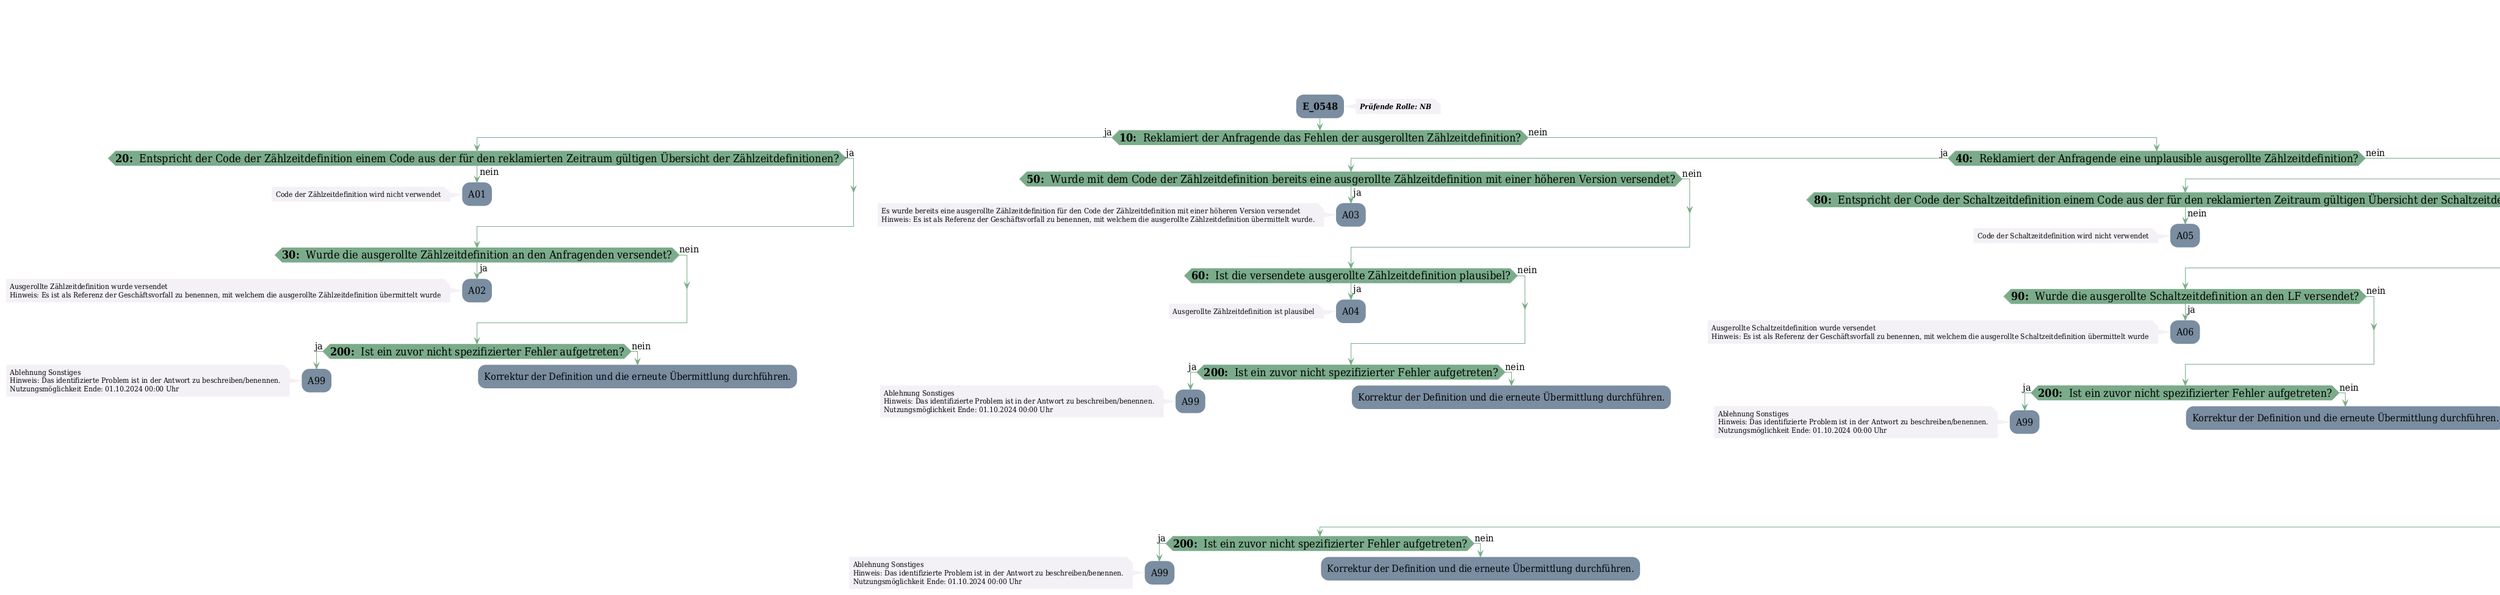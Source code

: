 @startuml
skinparam Shadowing false
skinparam NoteBorderColor #f3f1f6
skinparam NoteBackgroundColor #f3f1f6
skinparam NoteFontSize 12
skinparam ActivityBorderColor none
skinparam ActivityBackgroundColor #7a8da1
skinparam ActivityFontSize 16
skinparam ArrowColor #7aab8a
skinparam ArrowFontSize 16
skinparam ActivityDiamondBackgroundColor #7aab8a
skinparam ActivityDiamondBorderColor #7aab8a
skinparam ActivityDiamondFontSize 18
skinparam defaultFontName DejaVu Serif Condensed
skinparam ActivityEndColor #669580

header
<b>FV2210
2022-12-12
endheader

title
GPKE

6.50.1: AD Reklamation einer Definition des NB vom LF an NB



end title
:<b>E_0548</b>;
note right
<b><i>Prüfende Rolle: NB
end note

if (<b>10: </b> Reklamiert der Anfragende das Fehlen der ausgerollten Zählzeitdefinition?) then (ja)
    if (<b>20: </b> Entspricht der Code der Zählzeitdefinition einem Code aus der für den reklamierten Zeitraum gültigen Übersicht der Zählzeitdefinitionen?) then (ja)
    else (nein)
        :A01;
        note left
            Code der Zählzeitdefinition wird nicht verwendet
        endnote
        kill;
    endif
    if (<b>30: </b> Wurde die ausgerollte Zählzeitdefinition an den Anfragenden versendet?) then (ja)
        :A02;
        note left
            Ausgerollte Zählzeitdefinition wurde versendet
            Hinweis: Es ist als Referenz der Geschäftsvorfall zu benennen, mit welchem die ausgerollte Zählzeitdefinition übermittelt wurde
        endnote
        kill;
    else (nein)
    endif
    if (<b>200: </b> Ist ein zuvor nicht spezifizierter Fehler aufgetreten?) then (ja)
        :A99;
        note left
            Ablehnung Sonstiges
            Hinweis: Das identifizierte Problem ist in der Antwort zu beschreiben/benennen.
            Nutzungsmöglichkeit Ende: 01.10.2024 00:00 Uhr
        endnote
        kill;
    else (nein)
        :Korrektur der Definition und die erneute Übermittlung durchführen.;
        kill;
    endif
else (nein)
    if (<b>40: </b> Reklamiert der Anfragende eine unplausible ausgerollte Zählzeitdefinition?) then (ja)
        if (<b>50: </b> Wurde mit dem Code der Zählzeitdefinition bereits eine ausgerollte Zählzeitdefinition mit einer höheren Version versendet?) then (ja)
            :A03;
            note left
                Es wurde bereits eine ausgerollte Zählzeitdefinition für den Code der Zählzeitdefinition mit einer höheren Version versendet
                Hinweis: Es ist als Referenz der Geschäftsvorfall zu benennen, mit welchem die ausgerollte Zählzeitdefinition übermittelt wurde.
            endnote
            kill;
        else (nein)
        endif
        if (<b>60: </b> Ist die versendete ausgerollte Zählzeitdefinition plausibel?) then (ja)
            :A04;
            note left
                Ausgerollte Zählzeitdefinition ist plausibel
            endnote
            kill;
        else (nein)
        endif
        if (<b>200: </b> Ist ein zuvor nicht spezifizierter Fehler aufgetreten?) then (ja)
            :A99;
            note left
                Ablehnung Sonstiges
                Hinweis: Das identifizierte Problem ist in der Antwort zu beschreiben/benennen.
                Nutzungsmöglichkeit Ende: 01.10.2024 00:00 Uhr
            endnote
            kill;
        else (nein)
            :Korrektur der Definition und die erneute Übermittlung durchführen.;
            kill;
        endif
    else (nein)
        if (<b>70: </b> Reklamiert der LF das Fehlen der ausgerollten Schaltzeitdefinition?) then (ja)
            if (<b>80: </b> Entspricht der Code der Schaltzeitdefinition einem Code aus der für den reklamierten Zeitraum gültigen Übersicht der Schaltzeitdefinitionen?) then (ja)
            else (nein)
                :A05;
                note left
                    Code der Schaltzeitdefinition wird nicht verwendet
                endnote
                kill;
            endif
            if (<b>90: </b> Wurde die ausgerollte Schaltzeitdefinition an den LF versendet?) then (ja)
                :A06;
                note left
                    Ausgerollte Schaltzeitdefinition wurde versendet
                    Hinweis: Es ist als Referenz der Geschäftsvorfall zu benennen, mit welchem die ausgerollte Schaltzeitdefinition übermittelt wurde
                endnote
                kill;
            else (nein)
            endif
            if (<b>200: </b> Ist ein zuvor nicht spezifizierter Fehler aufgetreten?) then (ja)
                :A99;
                note left
                    Ablehnung Sonstiges
                    Hinweis: Das identifizierte Problem ist in der Antwort zu beschreiben/benennen.
                    Nutzungsmöglichkeit Ende: 01.10.2024 00:00 Uhr
                endnote
                kill;
            else (nein)
                :Korrektur der Definition und die erneute Übermittlung durchführen.;
                kill;
            endif
        else (nein)
            if (<b>100: </b> Reklamiert der LF eine unplausible ausgerollte Schaltzeitdefinition?) then (ja)
                if (<b>110: </b> Wurde mit dem Code der Schaltzeitdefinition bereits eine ausgerollte Schaltzeitdefinition mit einer höheren Version versendet?) then (ja)
                    :A07;
                    note left
                        Es wurde bereits eine ausgerollte Schaltzeitdefinition für den Code der Schaltzeitdefinition mit einer höheren Version versendet
                        Hinweis: Es ist als Referenz der Geschäftsvorfall zu benennen, mit welchem die ausgerollte Schaltzeitdefinition übermittelt wurde.
                    endnote
                    kill;
                else (nein)
                endif
                if (<b>120: </b> Ist die versendete ausgerollte Schaltzeitdefinition plausibel?) then (ja)
                    :A08;
                    note left
                        Ausgerollte Schaltzeitdefinition ist plausibel
                    endnote
                    kill;
                else (nein)
                endif
                if (<b>200: </b> Ist ein zuvor nicht spezifizierter Fehler aufgetreten?) then (ja)
                    :A99;
                    note left
                        Ablehnung Sonstiges
                        Hinweis: Das identifizierte Problem ist in der Antwort zu beschreiben/benennen.
                        Nutzungsmöglichkeit Ende: 01.10.2024 00:00 Uhr
                    endnote
                    kill;
                else (nein)
                    :Korrektur der Definition und die erneute Übermittlung durchführen.;
                    kill;
                endif
            else (nein)
                if (<b>130: </b> Reklamiert der LF das Fehlen der ausgerollten Leistungskurvendefinition?) then (ja)
                    if (<b>140: </b> Entspricht der Code der Leistungskurvendefinition einem Code aus der für den reklamierten Zeitraum gültigen Übersicht der Leistungskurvendefinition?) then (ja)
                    else (nein)
                        :A09;
                        note left
                            Code der Leistungskurvendefinition wird nicht verwendet
                        endnote
                        kill;
                    endif
                    if (<b>150: </b> Wurde die ausgerollte Leistungskurvendefinition an den LF versendet?) then (ja)
                        :A10;
                        note left
                            Ausgerollte Leistungskurvendefinition wurde versendet
                            Hinweis: Es ist als Referenz der Geschäftsvorfall zu benennen, mit welchem die ausgerollte Leistungskurvendefinition übermittelt wurde.
                        endnote
                        kill;
                    else (nein)
                    endif
                    if (<b>200: </b> Ist ein zuvor nicht spezifizierter Fehler aufgetreten?) then (ja)
                        :A99;
                        note left
                            Ablehnung Sonstiges
                            Hinweis: Das identifizierte Problem ist in der Antwort zu beschreiben/benennen.
                            Nutzungsmöglichkeit Ende: 01.10.2024 00:00 Uhr
                        endnote
                        kill;
                    else (nein)
                        :Korrektur der Definition und die erneute Übermittlung durchführen.;
                        kill;
                    endif
                else (nein)
                    if (<b>160: </b> Reklamiert der LF eine unplausible ausgerollte Leistungskurvendefinition?) then (ja)
                        if (<b>170: </b> Wurde mit dem Code der Leistungskurvendefinition bereits eine ausgerollte Leistungskurvendefinition mit einer höheren Version versendet?) then (ja)
                            :A11;
                            note left
                                Es wurde bereits eine ausgerollte Leistungskurvendefinition für den Code der Leistungskurvendefinition mit einer höheren Version versendet
                                Hinweis: Es ist als Referenz der Geschäftsvorfall zu benennen, mit welchem die ausgerollte Leistungskurvendefinition übermittelt wurde.
                            endnote
                            kill;
                        else (nein)
                        endif
                        if (<b>180: </b> Ist die versendete ausgerollte Leistungskurvendefinition plausibel?) then (ja)
                            :A12;
                            note left
                                Ausgerollte Leistungskurvendefinition ist plausibel
                            endnote
                            kill;
                        else (nein)
                        endif
                        if (<b>200: </b> Ist ein zuvor nicht spezifizierter Fehler aufgetreten?) then (ja)
                            :A99;
                            note left
                                Ablehnung Sonstiges
                                Hinweis: Das identifizierte Problem ist in der Antwort zu beschreiben/benennen.
                                Nutzungsmöglichkeit Ende: 01.10.2024 00:00 Uhr
                            endnote
                            kill;
                        else (nein)
                            :Korrektur der Definition und die erneute Übermittlung durchführen.;
                            kill;
                        endif
                    else (nein)
                    endif
                endif
            endif
        endif
    endif
endif
if (<b>200: </b> Ist ein zuvor nicht spezifizierter Fehler aufgetreten?) then (ja)
    :A99;
    note left
        Ablehnung Sonstiges
        Hinweis: Das identifizierte Problem ist in der Antwort zu beschreiben/benennen.
        Nutzungsmöglichkeit Ende: 01.10.2024 00:00 Uhr
    endnote
    kill;
else (nein)
    :Korrektur der Definition und die erneute Übermittlung durchführen.;
    kill;
endif

@enduml
